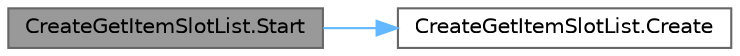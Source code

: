 digraph "CreateGetItemSlotList.Start"
{
 // LATEX_PDF_SIZE
  bgcolor="transparent";
  edge [fontname=Helvetica,fontsize=10,labelfontname=Helvetica,labelfontsize=10];
  node [fontname=Helvetica,fontsize=10,shape=box,height=0.2,width=0.4];
  rankdir="LR";
  Node1 [id="Node000001",label="CreateGetItemSlotList.Start",height=0.2,width=0.4,color="gray40", fillcolor="grey60", style="filled", fontcolor="black",tooltip=" "];
  Node1 -> Node2 [id="edge1_Node000001_Node000002",color="steelblue1",style="solid",tooltip=" "];
  Node2 [id="Node000002",label="CreateGetItemSlotList.Create",height=0.2,width=0.4,color="grey40", fillcolor="white", style="filled",URL="$class_create_get_item_slot_list.html#a75d110f942a3db4cc8e04ea53cc9ca77",tooltip=" "];
}
